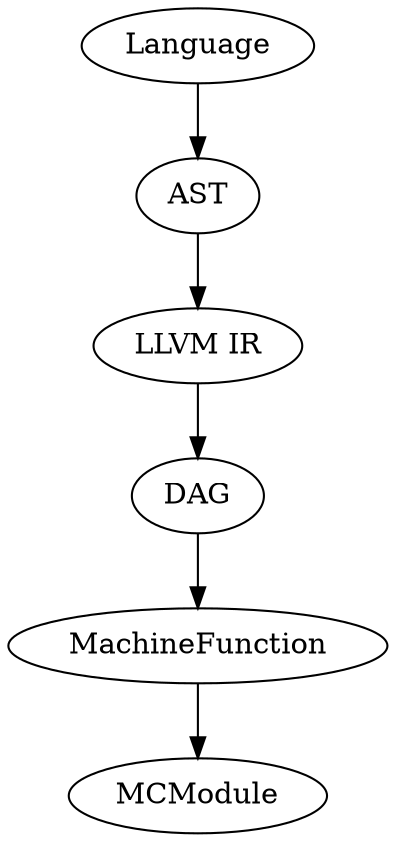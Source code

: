 digraph demo_node {
   "Language"->"AST"
   "AST"->"LLVM IR"
   "LLVM IR"->"DAG"
   "DAG"->"MachineFunction" 
   "MachineFunction"->"MCModule"
}
